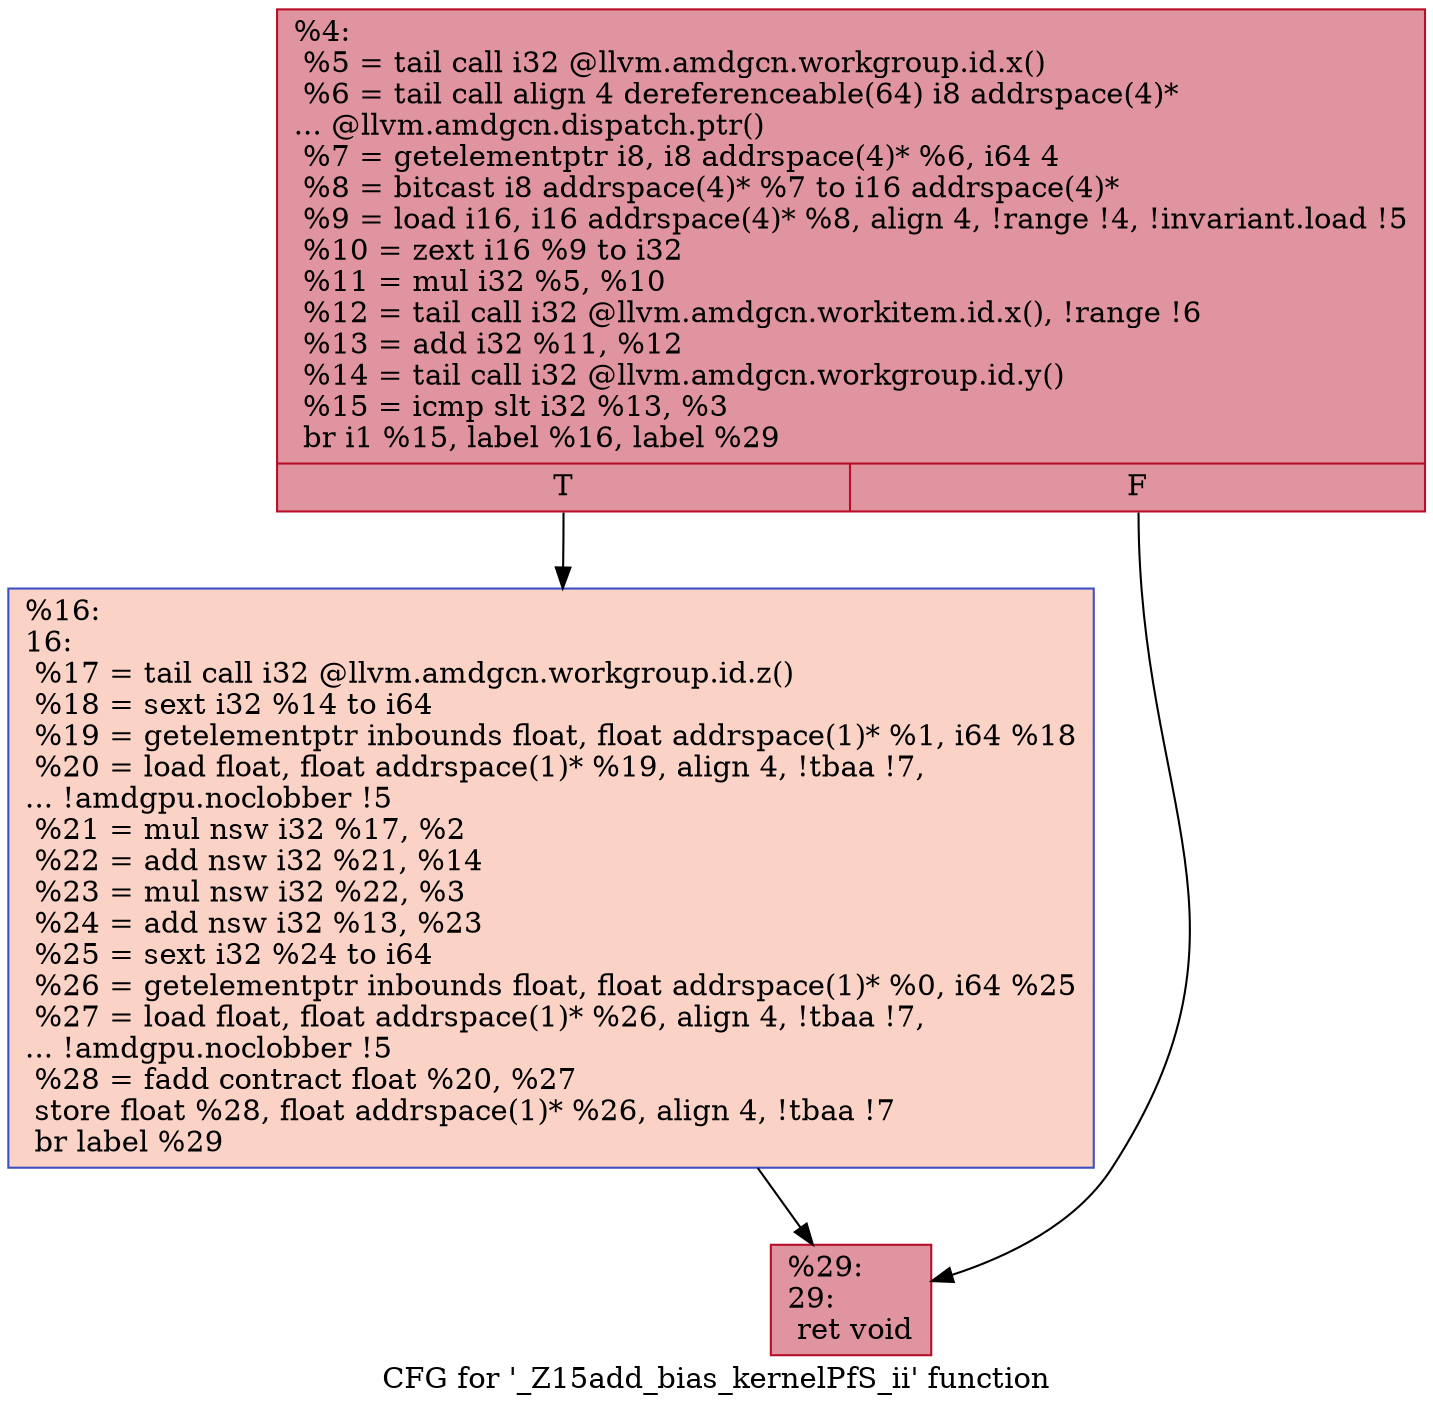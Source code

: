 digraph "CFG for '_Z15add_bias_kernelPfS_ii' function" {
	label="CFG for '_Z15add_bias_kernelPfS_ii' function";

	Node0x5cfd2b0 [shape=record,color="#b70d28ff", style=filled, fillcolor="#b70d2870",label="{%4:\l  %5 = tail call i32 @llvm.amdgcn.workgroup.id.x()\l  %6 = tail call align 4 dereferenceable(64) i8 addrspace(4)*\l... @llvm.amdgcn.dispatch.ptr()\l  %7 = getelementptr i8, i8 addrspace(4)* %6, i64 4\l  %8 = bitcast i8 addrspace(4)* %7 to i16 addrspace(4)*\l  %9 = load i16, i16 addrspace(4)* %8, align 4, !range !4, !invariant.load !5\l  %10 = zext i16 %9 to i32\l  %11 = mul i32 %5, %10\l  %12 = tail call i32 @llvm.amdgcn.workitem.id.x(), !range !6\l  %13 = add i32 %11, %12\l  %14 = tail call i32 @llvm.amdgcn.workgroup.id.y()\l  %15 = icmp slt i32 %13, %3\l  br i1 %15, label %16, label %29\l|{<s0>T|<s1>F}}"];
	Node0x5cfd2b0:s0 -> Node0x5cff3a0;
	Node0x5cfd2b0:s1 -> Node0x5cff430;
	Node0x5cff3a0 [shape=record,color="#3d50c3ff", style=filled, fillcolor="#f59c7d70",label="{%16:\l16:                                               \l  %17 = tail call i32 @llvm.amdgcn.workgroup.id.z()\l  %18 = sext i32 %14 to i64\l  %19 = getelementptr inbounds float, float addrspace(1)* %1, i64 %18\l  %20 = load float, float addrspace(1)* %19, align 4, !tbaa !7,\l... !amdgpu.noclobber !5\l  %21 = mul nsw i32 %17, %2\l  %22 = add nsw i32 %21, %14\l  %23 = mul nsw i32 %22, %3\l  %24 = add nsw i32 %13, %23\l  %25 = sext i32 %24 to i64\l  %26 = getelementptr inbounds float, float addrspace(1)* %0, i64 %25\l  %27 = load float, float addrspace(1)* %26, align 4, !tbaa !7,\l... !amdgpu.noclobber !5\l  %28 = fadd contract float %20, %27\l  store float %28, float addrspace(1)* %26, align 4, !tbaa !7\l  br label %29\l}"];
	Node0x5cff3a0 -> Node0x5cff430;
	Node0x5cff430 [shape=record,color="#b70d28ff", style=filled, fillcolor="#b70d2870",label="{%29:\l29:                                               \l  ret void\l}"];
}

